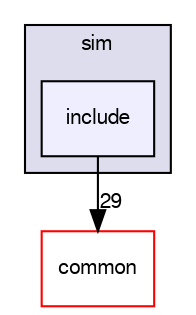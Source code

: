digraph "include" {
  compound=true
  node [ fontsize="10", fontname="FreeSans"];
  edge [ labelfontsize="10", labelfontname="FreeSans"];
  subgraph clusterdir_e380f5e928ac62e3c78e1e401f2404bd {
    graph [ bgcolor="#ddddee", pencolor="black", label="sim" fontname="FreeSans", fontsize="10", URL="dir_e380f5e928ac62e3c78e1e401f2404bd.html"]
  dir_ad06ce47554390031628fa046f7fdb3f [shape=box, label="include", style="filled", fillcolor="#eeeeff", pencolor="black", URL="dir_ad06ce47554390031628fa046f7fdb3f.html"];
  }
  dir_860379c26524a894b3cf97b5b1ba5bdb [shape=box label="common" fillcolor="white" style="filled" color="red" URL="dir_860379c26524a894b3cf97b5b1ba5bdb.html"];
  dir_ad06ce47554390031628fa046f7fdb3f->dir_860379c26524a894b3cf97b5b1ba5bdb [headlabel="29", labeldistance=1.5 headhref="dir_000010_000004.html"];
}
